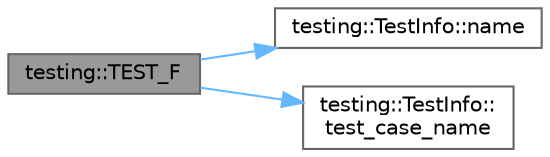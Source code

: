 digraph "testing::TEST_F"
{
 // LATEX_PDF_SIZE
  bgcolor="transparent";
  edge [fontname=Helvetica,fontsize=10,labelfontname=Helvetica,labelfontsize=10];
  node [fontname=Helvetica,fontsize=10,shape=box,height=0.2,width=0.4];
  rankdir="LR";
  Node1 [id="Node000001",label="testing::TEST_F",height=0.2,width=0.4,color="gray40", fillcolor="grey60", style="filled", fontcolor="black",tooltip=" "];
  Node1 -> Node2 [id="edge1_Node000001_Node000002",color="steelblue1",style="solid",tooltip=" "];
  Node2 [id="Node000002",label="testing::TestInfo::name",height=0.2,width=0.4,color="grey40", fillcolor="white", style="filled",URL="$classtesting_1_1_test_info.html#a915fe33ceb307beb93c497891c8ae08c",tooltip=" "];
  Node1 -> Node3 [id="edge2_Node000001_Node000003",color="steelblue1",style="solid",tooltip=" "];
  Node3 [id="Node000003",label="testing::TestInfo::\ltest_case_name",height=0.2,width=0.4,color="grey40", fillcolor="white", style="filled",URL="$classtesting_1_1_test_info.html#ac71103172113839fc53bfab7a2323dda",tooltip=" "];
}
